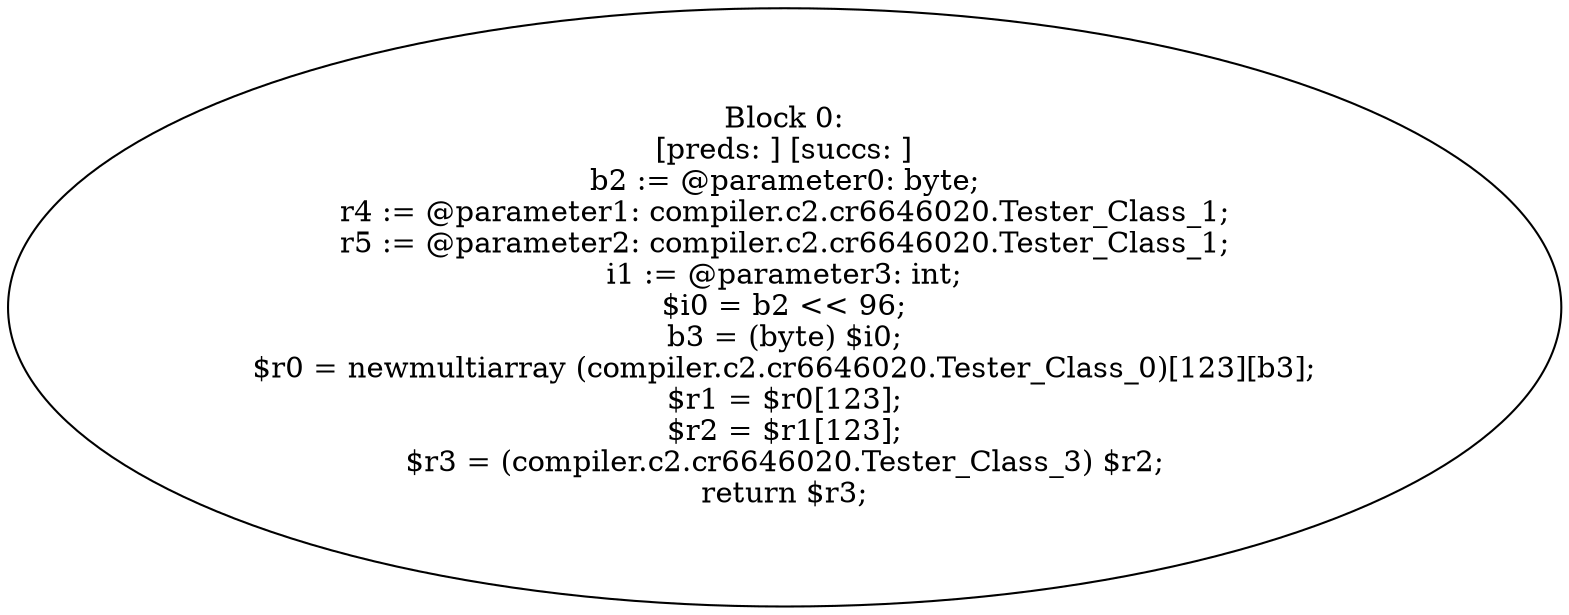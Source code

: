 digraph "unitGraph" {
    "Block 0:
[preds: ] [succs: ]
b2 := @parameter0: byte;
r4 := @parameter1: compiler.c2.cr6646020.Tester_Class_1;
r5 := @parameter2: compiler.c2.cr6646020.Tester_Class_1;
i1 := @parameter3: int;
$i0 = b2 << 96;
b3 = (byte) $i0;
$r0 = newmultiarray (compiler.c2.cr6646020.Tester_Class_0)[123][b3];
$r1 = $r0[123];
$r2 = $r1[123];
$r3 = (compiler.c2.cr6646020.Tester_Class_3) $r2;
return $r3;
"
}
